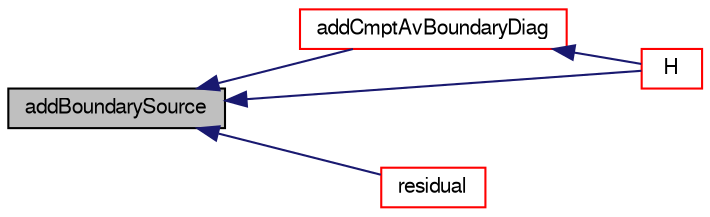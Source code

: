 digraph "addBoundarySource"
{
  bgcolor="transparent";
  edge [fontname="FreeSans",fontsize="10",labelfontname="FreeSans",labelfontsize="10"];
  node [fontname="FreeSans",fontsize="10",shape=record];
  rankdir="LR";
  Node1301 [label="addBoundarySource",height=0.2,width=0.4,color="black", fillcolor="grey75", style="filled", fontcolor="black"];
  Node1301 -> Node1302 [dir="back",color="midnightblue",fontsize="10",style="solid",fontname="FreeSans"];
  Node1302 [label="addCmptAvBoundaryDiag",height=0.2,width=0.4,color="red",URL="$a22358.html#a86523b417c033a6ce51ec96db9afcc78"];
  Node1302 -> Node1327 [dir="back",color="midnightblue",fontsize="10",style="solid",fontname="FreeSans"];
  Node1327 [label="H",height=0.2,width=0.4,color="red",URL="$a22358.html#ab48cc6540eedab5e23286b6fa19d53f5",tooltip="Return the H operation source. "];
  Node1301 -> Node1327 [dir="back",color="midnightblue",fontsize="10",style="solid",fontname="FreeSans"];
  Node1301 -> Node1328 [dir="back",color="midnightblue",fontsize="10",style="solid",fontname="FreeSans"];
  Node1328 [label="residual",height=0.2,width=0.4,color="red",URL="$a22358.html#ab6a2e66ac7c7419930641e362e1ae305",tooltip="Return the matrix residual. "];
}
